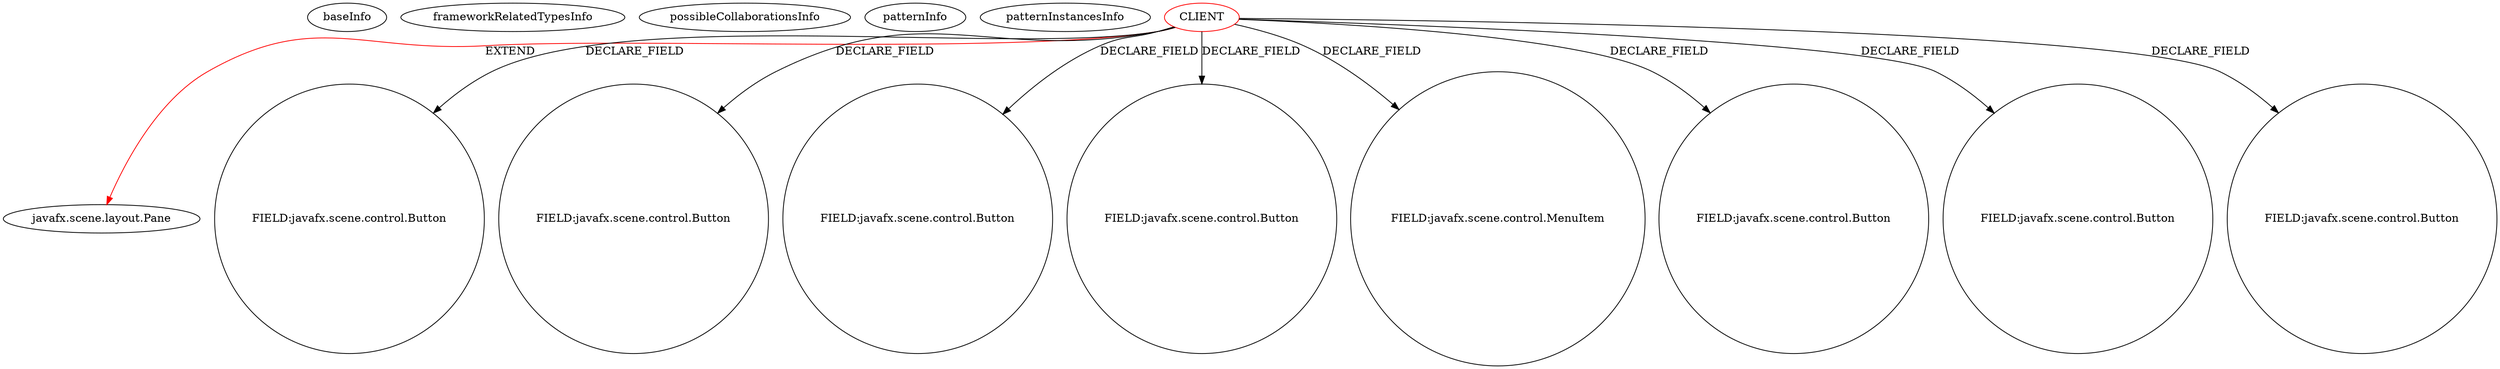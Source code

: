 digraph {
baseInfo[graphId=350,category="pattern",isAnonymous=false,possibleRelation=false]
frameworkRelatedTypesInfo[0="javafx.scene.layout.Pane"]
possibleCollaborationsInfo[]
patternInfo[frequency=2.0,patternRootClient=0]
patternInstancesInfo[0="weltensturm-milca~/weltensturm-milca/milca-master/src/milca/GUI.java~GUI~4747",1="weltensturm-milca~/weltensturm-milca/milca-master/src/milca/GUIController.java~GUIController~4745"]
1[label="javafx.scene.layout.Pane",vertexType="FRAMEWORK_CLASS_TYPE",isFrameworkType=false]
0[label="CLIENT",vertexType="ROOT_CLIENT_CLASS_DECLARATION",isFrameworkType=false,color=red]
48[label="FIELD:javafx.scene.control.Button",vertexType="FIELD_DECLARATION",isFrameworkType=false,shape=circle]
22[label="FIELD:javafx.scene.control.Button",vertexType="FIELD_DECLARATION",isFrameworkType=false,shape=circle]
44[label="FIELD:javafx.scene.control.Button",vertexType="FIELD_DECLARATION",isFrameworkType=false,shape=circle]
28[label="FIELD:javafx.scene.control.Button",vertexType="FIELD_DECLARATION",isFrameworkType=false,shape=circle]
70[label="FIELD:javafx.scene.control.MenuItem",vertexType="FIELD_DECLARATION",isFrameworkType=false,shape=circle]
46[label="FIELD:javafx.scene.control.Button",vertexType="FIELD_DECLARATION",isFrameworkType=false,shape=circle]
38[label="FIELD:javafx.scene.control.Button",vertexType="FIELD_DECLARATION",isFrameworkType=false,shape=circle]
50[label="FIELD:javafx.scene.control.Button",vertexType="FIELD_DECLARATION",isFrameworkType=false,shape=circle]
0->44[label="DECLARE_FIELD"]
0->48[label="DECLARE_FIELD"]
0->28[label="DECLARE_FIELD"]
0->70[label="DECLARE_FIELD"]
0->1[label="EXTEND",color=red]
0->38[label="DECLARE_FIELD"]
0->22[label="DECLARE_FIELD"]
0->46[label="DECLARE_FIELD"]
0->50[label="DECLARE_FIELD"]
}
